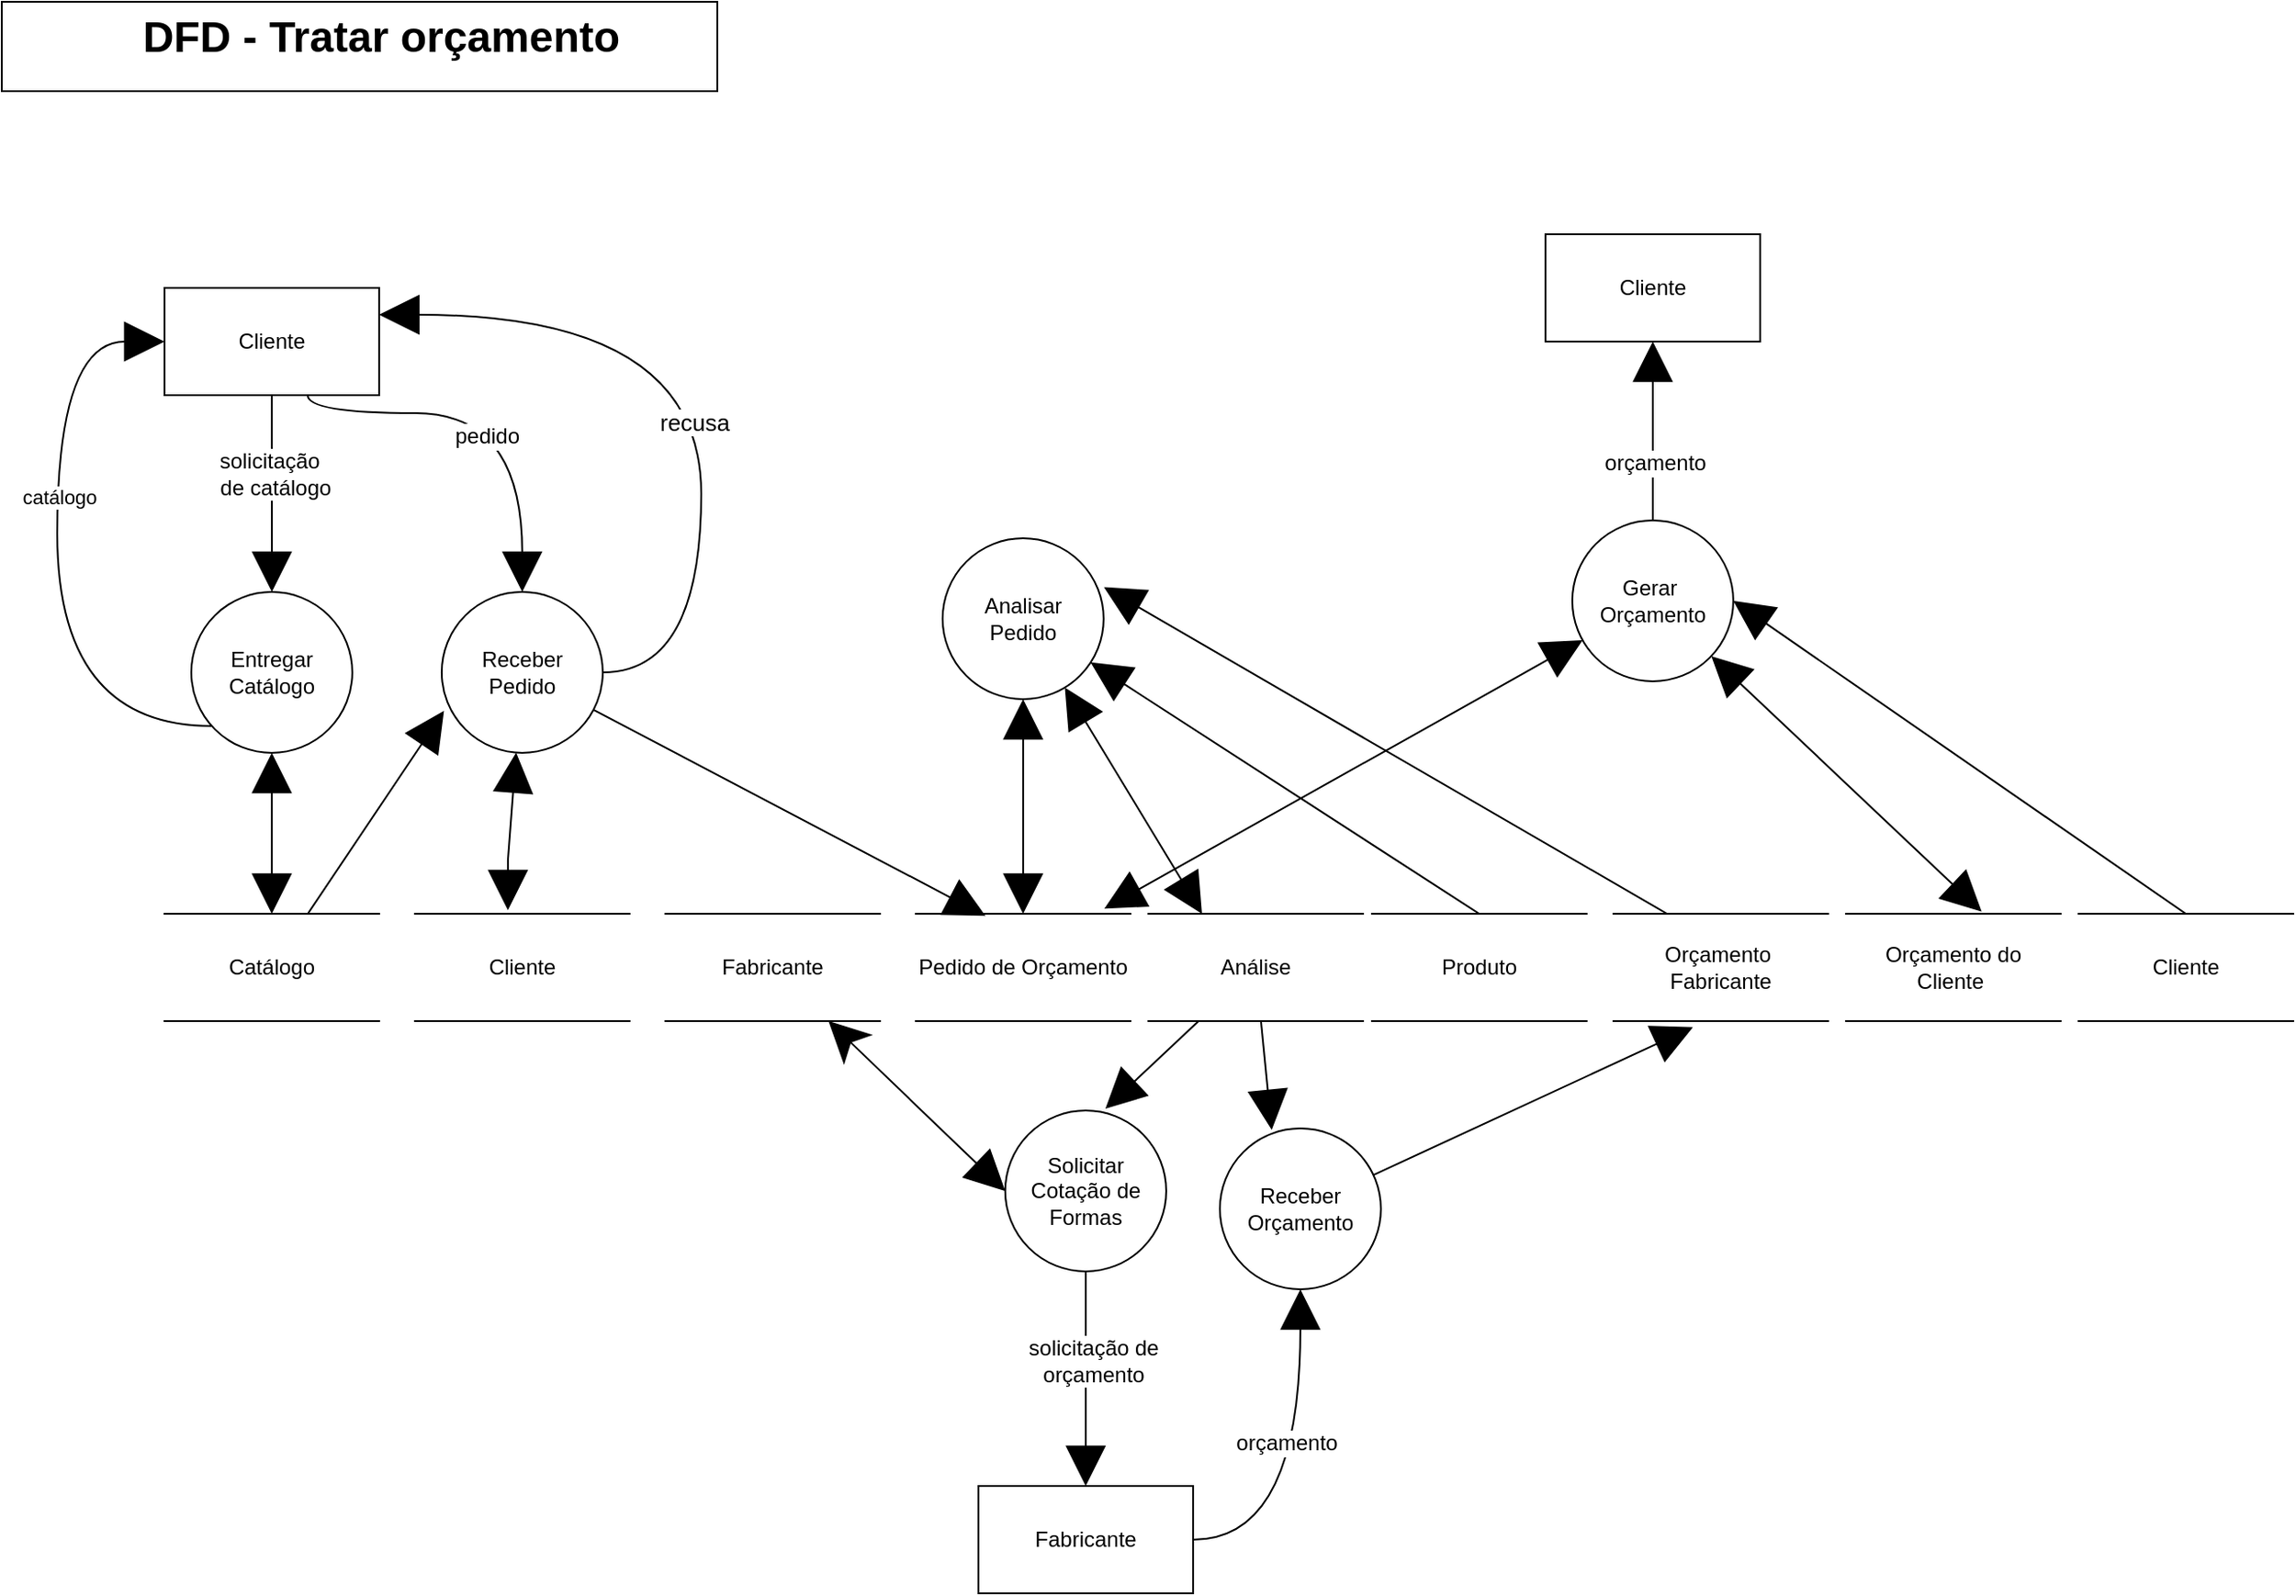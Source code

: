 <mxfile version="14.5.1" type="device"><diagram id="Mih05Nnzs5yT_0D88T-n" name="Página-1"><mxGraphModel dx="1024" dy="592" grid="1" gridSize="10" guides="1" tooltips="1" connect="1" arrows="1" fold="1" page="1" pageScale="1" pageWidth="827" pageHeight="1169" math="0" shadow="0"><root><mxCell id="0"/><mxCell id="1" parent="0"/><mxCell id="ukb0rzCeG1DZURKJxVpY-10" style="edgeStyle=orthogonalEdgeStyle;rounded=0;orthogonalLoop=1;jettySize=auto;html=1;entryX=0.5;entryY=0;entryDx=0;entryDy=0;startArrow=none;startFill=0;endArrow=block;endFill=1;strokeWidth=1;fontSize=14;curved=1;endSize=20;" parent="1" source="_BYILjxzDBY6gnH8MXD9-1" target="_BYILjxzDBY6gnH8MXD9-7" edge="1"><mxGeometry relative="1" as="geometry"><Array as="points"><mxPoint x="370" y="230"/><mxPoint x="490" y="230"/></Array></mxGeometry></mxCell><mxCell id="ukb0rzCeG1DZURKJxVpY-11" value="pedido" style="edgeLabel;html=1;align=center;verticalAlign=middle;resizable=0;points=[];fontSize=12;" parent="ukb0rzCeG1DZURKJxVpY-10" vertex="1" connectable="0"><mxGeometry x="0.239" y="-12" relative="1" as="geometry"><mxPoint x="-7.9" as="offset"/></mxGeometry></mxCell><mxCell id="_BYILjxzDBY6gnH8MXD9-1" value="Cliente" style="rounded=0;whiteSpace=wrap;html=1;" parent="1" vertex="1"><mxGeometry x="289.94" y="160" width="120" height="60" as="geometry"/></mxCell><mxCell id="ukb0rzCeG1DZURKJxVpY-1" style="edgeStyle=orthogonalEdgeStyle;rounded=0;orthogonalLoop=1;jettySize=auto;html=1;entryX=0.5;entryY=0;entryDx=0;entryDy=0;startArrow=block;startFill=1;fontSize=18;strokeWidth=1;endSize=20;startSize=20;endArrow=block;endFill=1;" parent="1" source="_BYILjxzDBY6gnH8MXD9-2" target="_BYILjxzDBY6gnH8MXD9-3" edge="1"><mxGeometry relative="1" as="geometry"/></mxCell><mxCell id="d__nWGkyDt6vP7dG0wTh-9" style="edgeStyle=orthogonalEdgeStyle;rounded=0;orthogonalLoop=1;jettySize=auto;html=1;entryX=0;entryY=0.5;entryDx=0;entryDy=0;startArrow=none;startFill=0;startSize=11;endSize=20;strokeWidth=1;curved=1;endArrow=block;endFill=1;" parent="1" source="_BYILjxzDBY6gnH8MXD9-2" target="_BYILjxzDBY6gnH8MXD9-1" edge="1"><mxGeometry relative="1" as="geometry"><Array as="points"><mxPoint x="230" y="405"/><mxPoint x="230" y="190"/></Array></mxGeometry></mxCell><mxCell id="_o1l-DlBMkIA7K_zn0R3-1" value="catálogo" style="edgeLabel;html=1;align=center;verticalAlign=middle;resizable=0;points=[];" parent="d__nWGkyDt6vP7dG0wTh-9" vertex="1" connectable="0"><mxGeometry x="0.191" y="-1" relative="1" as="geometry"><mxPoint as="offset"/></mxGeometry></mxCell><mxCell id="_BYILjxzDBY6gnH8MXD9-2" value="Entregar Catálogo" style="ellipse;whiteSpace=wrap;html=1;aspect=fixed;" parent="1" vertex="1"><mxGeometry x="304.94" y="330" width="90" height="90" as="geometry"/></mxCell><mxCell id="d__nWGkyDt6vP7dG0wTh-7" style="edgeStyle=none;rounded=0;orthogonalLoop=1;jettySize=auto;html=1;entryX=0.014;entryY=0.739;entryDx=0;entryDy=0;entryPerimeter=0;startArrow=none;startFill=0;startSize=11;endSize=20;strokeWidth=1;endArrow=block;endFill=1;" parent="1" source="_BYILjxzDBY6gnH8MXD9-3" target="_BYILjxzDBY6gnH8MXD9-7" edge="1"><mxGeometry relative="1" as="geometry"/></mxCell><mxCell id="_BYILjxzDBY6gnH8MXD9-3" value="Catálogo" style="shape=partialRectangle;whiteSpace=wrap;html=1;left=0;right=0;fillColor=none;" parent="1" vertex="1"><mxGeometry x="289.94" y="510" width="120" height="60" as="geometry"/></mxCell><mxCell id="ukb0rzCeG1DZURKJxVpY-12" value="" style="rounded=0;orthogonalLoop=1;jettySize=auto;html=1;startArrow=block;startFill=1;endArrow=block;endFill=1;endSize=20;strokeWidth=1;fontSize=12;startSize=20;" parent="1" source="_BYILjxzDBY6gnH8MXD9-7" edge="1"><mxGeometry relative="1" as="geometry"><mxPoint x="481.94" y="508" as="targetPoint"/><Array as="points"><mxPoint x="481.94" y="480"/></Array></mxGeometry></mxCell><mxCell id="ukb0rzCeG1DZURKJxVpY-13" style="edgeStyle=none;rounded=0;orthogonalLoop=1;jettySize=auto;html=1;entryX=0.325;entryY=0.02;entryDx=0;entryDy=0;entryPerimeter=0;startArrow=none;startFill=0;startSize=12;endArrow=block;endFill=1;endSize=20;strokeWidth=1;fontSize=12;" parent="1" source="_BYILjxzDBY6gnH8MXD9-7" target="_BYILjxzDBY6gnH8MXD9-13" edge="1"><mxGeometry relative="1" as="geometry"/></mxCell><mxCell id="d__nWGkyDt6vP7dG0wTh-10" style="edgeStyle=orthogonalEdgeStyle;curved=1;rounded=0;orthogonalLoop=1;jettySize=auto;html=1;entryX=1;entryY=0.25;entryDx=0;entryDy=0;startArrow=none;startFill=0;startSize=11;endSize=20;strokeWidth=1;endArrow=block;endFill=1;exitX=1;exitY=0.5;exitDx=0;exitDy=0;" parent="1" source="_BYILjxzDBY6gnH8MXD9-7" target="_BYILjxzDBY6gnH8MXD9-1" edge="1"><mxGeometry relative="1" as="geometry"><Array as="points"><mxPoint x="590" y="375"/><mxPoint x="590" y="175"/></Array></mxGeometry></mxCell><mxCell id="d__nWGkyDt6vP7dG0wTh-11" value="recusa" style="edgeLabel;html=1;align=center;verticalAlign=middle;resizable=0;points=[];fontSize=13;" parent="d__nWGkyDt6vP7dG0wTh-10" vertex="1" connectable="0"><mxGeometry x="-0.102" y="4" relative="1" as="geometry"><mxPoint as="offset"/></mxGeometry></mxCell><mxCell id="_BYILjxzDBY6gnH8MXD9-7" value="Receber&lt;br&gt;Pedido" style="ellipse;whiteSpace=wrap;html=1;aspect=fixed;" parent="1" vertex="1"><mxGeometry x="444.94" y="330" width="90" height="90" as="geometry"/></mxCell><mxCell id="_BYILjxzDBY6gnH8MXD9-10" value="Cliente" style="shape=partialRectangle;whiteSpace=wrap;html=1;left=0;right=0;fillColor=none;" parent="1" vertex="1"><mxGeometry x="429.94" y="510" width="120" height="60" as="geometry"/></mxCell><mxCell id="_BYILjxzDBY6gnH8MXD9-13" value="Pedido de Orçamento" style="shape=partialRectangle;whiteSpace=wrap;html=1;left=0;right=0;fillColor=none;" parent="1" vertex="1"><mxGeometry x="709.94" y="510" width="120" height="60" as="geometry"/></mxCell><mxCell id="_BYILjxzDBY6gnH8MXD9-19" value="Produto" style="shape=partialRectangle;whiteSpace=wrap;html=1;left=0;right=0;fillColor=none;" parent="1" vertex="1"><mxGeometry x="964.94" y="510" width="120" height="60" as="geometry"/></mxCell><mxCell id="tMEPd3DpqhwLQ_wRdF11-3" value="" style="rounded=0;whiteSpace=wrap;html=1;" parent="1" vertex="1"><mxGeometry x="199" width="400" height="50" as="geometry"/></mxCell><mxCell id="tMEPd3DpqhwLQ_wRdF11-4" value="DFD - Tratar orçamento&amp;nbsp;" style="text;strokeColor=none;fillColor=none;html=1;fontSize=24;fontStyle=1;verticalAlign=middle;align=center;" parent="1" vertex="1"><mxGeometry x="199" width="430" height="40" as="geometry"/></mxCell><mxCell id="ukb0rzCeG1DZURKJxVpY-7" value="&lt;font style=&quot;font-size: 12px&quot;&gt;solicitação&amp;nbsp;&lt;br&gt;&amp;nbsp;de catálogo&lt;/font&gt;" style="edgeStyle=elbowEdgeStyle;rounded=0;orthogonalLoop=1;jettySize=auto;html=1;endArrow=block;endFill=1;strokeWidth=1;endSize=20;startSize=14;startArrow=none;startFill=0;exitX=0.5;exitY=1;exitDx=0;exitDy=0;" parent="1" source="_BYILjxzDBY6gnH8MXD9-1" edge="1"><mxGeometry x="-0.198" relative="1" as="geometry"><mxPoint x="349.44" y="300" as="sourcePoint"/><mxPoint x="350" y="330" as="targetPoint"/><mxPoint as="offset"/></mxGeometry></mxCell><mxCell id="ukb0rzCeG1DZURKJxVpY-15" value="" style="edgeStyle=none;rounded=0;orthogonalLoop=1;jettySize=auto;html=1;startArrow=block;startFill=1;startSize=20;endArrow=block;endFill=1;endSize=20;strokeWidth=1;fontSize=12;" parent="1" source="ukb0rzCeG1DZURKJxVpY-14" target="_BYILjxzDBY6gnH8MXD9-13" edge="1"><mxGeometry relative="1" as="geometry"/></mxCell><mxCell id="ukb0rzCeG1DZURKJxVpY-16" style="edgeStyle=none;rounded=0;orthogonalLoop=1;jettySize=auto;html=1;entryX=0.5;entryY=0;entryDx=0;entryDy=0;startArrow=block;startFill=1;startSize=20;endArrow=none;endFill=0;endSize=20;strokeWidth=1;fontSize=12;" parent="1" source="ukb0rzCeG1DZURKJxVpY-14" target="_BYILjxzDBY6gnH8MXD9-19" edge="1"><mxGeometry relative="1" as="geometry"/></mxCell><mxCell id="ukb0rzCeG1DZURKJxVpY-28" style="edgeStyle=none;rounded=0;orthogonalLoop=1;jettySize=auto;html=1;entryX=0.25;entryY=0;entryDx=0;entryDy=0;startArrow=block;startFill=1;startSize=20;endArrow=block;endFill=1;endSize=20;strokeWidth=1;fontSize=12;" parent="1" source="ukb0rzCeG1DZURKJxVpY-14" target="ukb0rzCeG1DZURKJxVpY-27" edge="1"><mxGeometry relative="1" as="geometry"/></mxCell><mxCell id="ukb0rzCeG1DZURKJxVpY-14" value="Analisar&lt;br&gt;Pedido" style="ellipse;whiteSpace=wrap;html=1;aspect=fixed;" parent="1" vertex="1"><mxGeometry x="724.94" y="300" width="90" height="90" as="geometry"/></mxCell><mxCell id="ukb0rzCeG1DZURKJxVpY-22" style="edgeStyle=orthogonalEdgeStyle;rounded=0;orthogonalLoop=1;jettySize=auto;html=1;entryX=0.5;entryY=1;entryDx=0;entryDy=0;startArrow=none;startFill=0;startSize=12;endArrow=block;endFill=1;endSize=20;strokeWidth=1;fontSize=12;curved=1;" parent="1" source="ukb0rzCeG1DZURKJxVpY-17" target="ukb0rzCeG1DZURKJxVpY-21" edge="1"><mxGeometry relative="1" as="geometry"/></mxCell><mxCell id="ukb0rzCeG1DZURKJxVpY-26" value="orçamento" style="edgeLabel;html=1;align=center;verticalAlign=middle;resizable=0;points=[];fontSize=12;" parent="ukb0rzCeG1DZURKJxVpY-22" vertex="1" connectable="0"><mxGeometry x="0.144" y="8" relative="1" as="geometry"><mxPoint as="offset"/></mxGeometry></mxCell><mxCell id="ukb0rzCeG1DZURKJxVpY-17" value="Fabricante" style="rounded=0;whiteSpace=wrap;html=1;" parent="1" vertex="1"><mxGeometry x="744.94" y="830" width="120" height="60" as="geometry"/></mxCell><mxCell id="ukb0rzCeG1DZURKJxVpY-20" value="" style="edgeStyle=none;rounded=0;orthogonalLoop=1;jettySize=auto;html=1;startArrow=none;startFill=0;startSize=12;endArrow=block;endFill=1;endSize=20;strokeWidth=1;fontSize=12;" parent="1" source="ukb0rzCeG1DZURKJxVpY-18" target="ukb0rzCeG1DZURKJxVpY-17" edge="1"><mxGeometry relative="1" as="geometry"/></mxCell><mxCell id="ukb0rzCeG1DZURKJxVpY-25" value="solicitação de &lt;br&gt;orçamento" style="edgeLabel;html=1;align=center;verticalAlign=middle;resizable=0;points=[];fontSize=12;" parent="ukb0rzCeG1DZURKJxVpY-20" vertex="1" connectable="0"><mxGeometry x="-0.393" y="4" relative="1" as="geometry"><mxPoint y="13" as="offset"/></mxGeometry></mxCell><mxCell id="ukb0rzCeG1DZURKJxVpY-18" value="Solicitar Cotação de Formas" style="ellipse;whiteSpace=wrap;html=1;aspect=fixed;" parent="1" vertex="1"><mxGeometry x="759.94" y="620" width="90" height="90" as="geometry"/></mxCell><mxCell id="ukb0rzCeG1DZURKJxVpY-23" style="rounded=0;orthogonalLoop=1;jettySize=auto;html=1;entryX=0.37;entryY=1.057;entryDx=0;entryDy=0;startArrow=none;startFill=0;startSize=12;endArrow=block;endFill=1;endSize=20;strokeWidth=1;fontSize=12;entryPerimeter=0;" parent="1" source="ukb0rzCeG1DZURKJxVpY-21" target="ukb0rzCeG1DZURKJxVpY-31" edge="1"><mxGeometry relative="1" as="geometry"/></mxCell><mxCell id="ukb0rzCeG1DZURKJxVpY-21" value="Receber Orçamento" style="ellipse;whiteSpace=wrap;html=1;aspect=fixed;" parent="1" vertex="1"><mxGeometry x="879.94" y="630" width="90" height="90" as="geometry"/></mxCell><mxCell id="d__nWGkyDt6vP7dG0wTh-3" style="edgeStyle=none;rounded=0;orthogonalLoop=1;jettySize=auto;html=1;entryX=0.622;entryY=-0.011;entryDx=0;entryDy=0;entryPerimeter=0;startArrow=none;startFill=0;endSize=20;strokeWidth=1;endArrow=block;endFill=1;" parent="1" source="ukb0rzCeG1DZURKJxVpY-27" target="ukb0rzCeG1DZURKJxVpY-18" edge="1"><mxGeometry relative="1" as="geometry"/></mxCell><mxCell id="d__nWGkyDt6vP7dG0wTh-4" style="edgeStyle=none;rounded=0;orthogonalLoop=1;jettySize=auto;html=1;entryX=0.322;entryY=0.01;entryDx=0;entryDy=0;entryPerimeter=0;startArrow=none;startFill=0;endSize=20;strokeWidth=1;endArrow=block;endFill=1;" parent="1" source="ukb0rzCeG1DZURKJxVpY-27" target="ukb0rzCeG1DZURKJxVpY-21" edge="1"><mxGeometry relative="1" as="geometry"/></mxCell><mxCell id="ukb0rzCeG1DZURKJxVpY-27" value="Análise" style="shape=partialRectangle;whiteSpace=wrap;html=1;left=0;right=0;fillColor=none;" parent="1" vertex="1"><mxGeometry x="839.94" y="510" width="120" height="60" as="geometry"/></mxCell><mxCell id="ukb0rzCeG1DZURKJxVpY-30" style="edgeStyle=none;rounded=0;orthogonalLoop=1;jettySize=auto;html=1;entryX=0.878;entryY=-0.047;entryDx=0;entryDy=0;entryPerimeter=0;startArrow=block;startFill=1;startSize=20;endArrow=block;endFill=1;endSize=20;strokeWidth=1;fontSize=12;" parent="1" source="ukb0rzCeG1DZURKJxVpY-29" target="_BYILjxzDBY6gnH8MXD9-13" edge="1"><mxGeometry relative="1" as="geometry"/></mxCell><mxCell id="ukb0rzCeG1DZURKJxVpY-34" style="edgeStyle=none;rounded=0;orthogonalLoop=1;jettySize=auto;html=1;entryX=0.632;entryY=-0.02;entryDx=0;entryDy=0;entryPerimeter=0;startArrow=block;startFill=1;startSize=20;endArrow=block;endFill=1;endSize=20;strokeWidth=1;fontSize=12;" parent="1" source="ukb0rzCeG1DZURKJxVpY-29" target="ukb0rzCeG1DZURKJxVpY-32" edge="1"><mxGeometry relative="1" as="geometry"/></mxCell><mxCell id="ukb0rzCeG1DZURKJxVpY-42" style="edgeStyle=none;rounded=0;orthogonalLoop=1;jettySize=auto;html=1;entryX=0.5;entryY=0;entryDx=0;entryDy=0;startArrow=block;startFill=1;startSize=20;endArrow=none;endFill=0;endSize=20;strokeWidth=1;fontSize=12;exitX=1;exitY=0.5;exitDx=0;exitDy=0;" parent="1" source="ukb0rzCeG1DZURKJxVpY-29" target="ukb0rzCeG1DZURKJxVpY-41" edge="1"><mxGeometry relative="1" as="geometry"/></mxCell><mxCell id="ukb0rzCeG1DZURKJxVpY-29" value="Gerar&amp;nbsp;&lt;br&gt;Orçamento" style="ellipse;whiteSpace=wrap;html=1;aspect=fixed;" parent="1" vertex="1"><mxGeometry x="1076.94" y="290" width="90" height="90" as="geometry"/></mxCell><mxCell id="d__nWGkyDt6vP7dG0wTh-2" style="rounded=0;orthogonalLoop=1;jettySize=auto;html=1;entryX=1.002;entryY=0.304;entryDx=0;entryDy=0;entryPerimeter=0;startArrow=none;startFill=0;exitX=0.25;exitY=0;exitDx=0;exitDy=0;strokeWidth=1;endSize=20;endArrow=block;endFill=1;" parent="1" source="ukb0rzCeG1DZURKJxVpY-31" target="ukb0rzCeG1DZURKJxVpY-14" edge="1"><mxGeometry relative="1" as="geometry"/></mxCell><mxCell id="ukb0rzCeG1DZURKJxVpY-31" value="Orçamento&amp;nbsp;&lt;br&gt;Fabricante" style="shape=partialRectangle;whiteSpace=wrap;html=1;left=0;right=0;fillColor=none;" parent="1" vertex="1"><mxGeometry x="1099.94" y="510" width="120" height="60" as="geometry"/></mxCell><mxCell id="ukb0rzCeG1DZURKJxVpY-32" value="Orçamento do Cliente&amp;nbsp;" style="shape=partialRectangle;whiteSpace=wrap;html=1;left=0;right=0;fillColor=none;" parent="1" vertex="1"><mxGeometry x="1229.94" y="510" width="120" height="60" as="geometry"/></mxCell><mxCell id="ukb0rzCeG1DZURKJxVpY-38" value="" style="edgeStyle=none;rounded=0;orthogonalLoop=1;jettySize=auto;html=1;startArrow=block;startFill=1;endArrow=none;endFill=0;strokeWidth=1;fontSize=12;endSize=20;startSize=20;" parent="1" source="ukb0rzCeG1DZURKJxVpY-36" target="ukb0rzCeG1DZURKJxVpY-29" edge="1"><mxGeometry relative="1" as="geometry"><Array as="points"/></mxGeometry></mxCell><mxCell id="ukb0rzCeG1DZURKJxVpY-40" value="orçamento" style="edgeLabel;html=1;align=center;verticalAlign=middle;resizable=0;points=[];fontSize=12;" parent="ukb0rzCeG1DZURKJxVpY-38" vertex="1" connectable="0"><mxGeometry x="0.347" y="1" relative="1" as="geometry"><mxPoint as="offset"/></mxGeometry></mxCell><mxCell id="ukb0rzCeG1DZURKJxVpY-36" value="Cliente" style="rounded=0;whiteSpace=wrap;html=1;" parent="1" vertex="1"><mxGeometry x="1061.94" y="130" width="120" height="60" as="geometry"/></mxCell><mxCell id="ukb0rzCeG1DZURKJxVpY-41" value="Cliente" style="shape=partialRectangle;whiteSpace=wrap;html=1;left=0;right=0;fillColor=none;" parent="1" vertex="1"><mxGeometry x="1359.94" y="510" width="120" height="60" as="geometry"/></mxCell><mxCell id="d__nWGkyDt6vP7dG0wTh-6" style="edgeStyle=none;rounded=0;orthogonalLoop=1;jettySize=auto;html=1;entryX=0;entryY=0.5;entryDx=0;entryDy=0;startArrow=classic;startFill=1;endSize=20;strokeWidth=1;startSize=20;endArrow=block;endFill=1;" parent="1" source="d__nWGkyDt6vP7dG0wTh-5" target="ukb0rzCeG1DZURKJxVpY-18" edge="1"><mxGeometry relative="1" as="geometry"/></mxCell><mxCell id="d__nWGkyDt6vP7dG0wTh-5" value="Fabricante" style="shape=partialRectangle;whiteSpace=wrap;html=1;left=0;right=0;fillColor=none;" parent="1" vertex="1"><mxGeometry x="569.94" y="510" width="120" height="60" as="geometry"/></mxCell></root></mxGraphModel></diagram></mxfile>